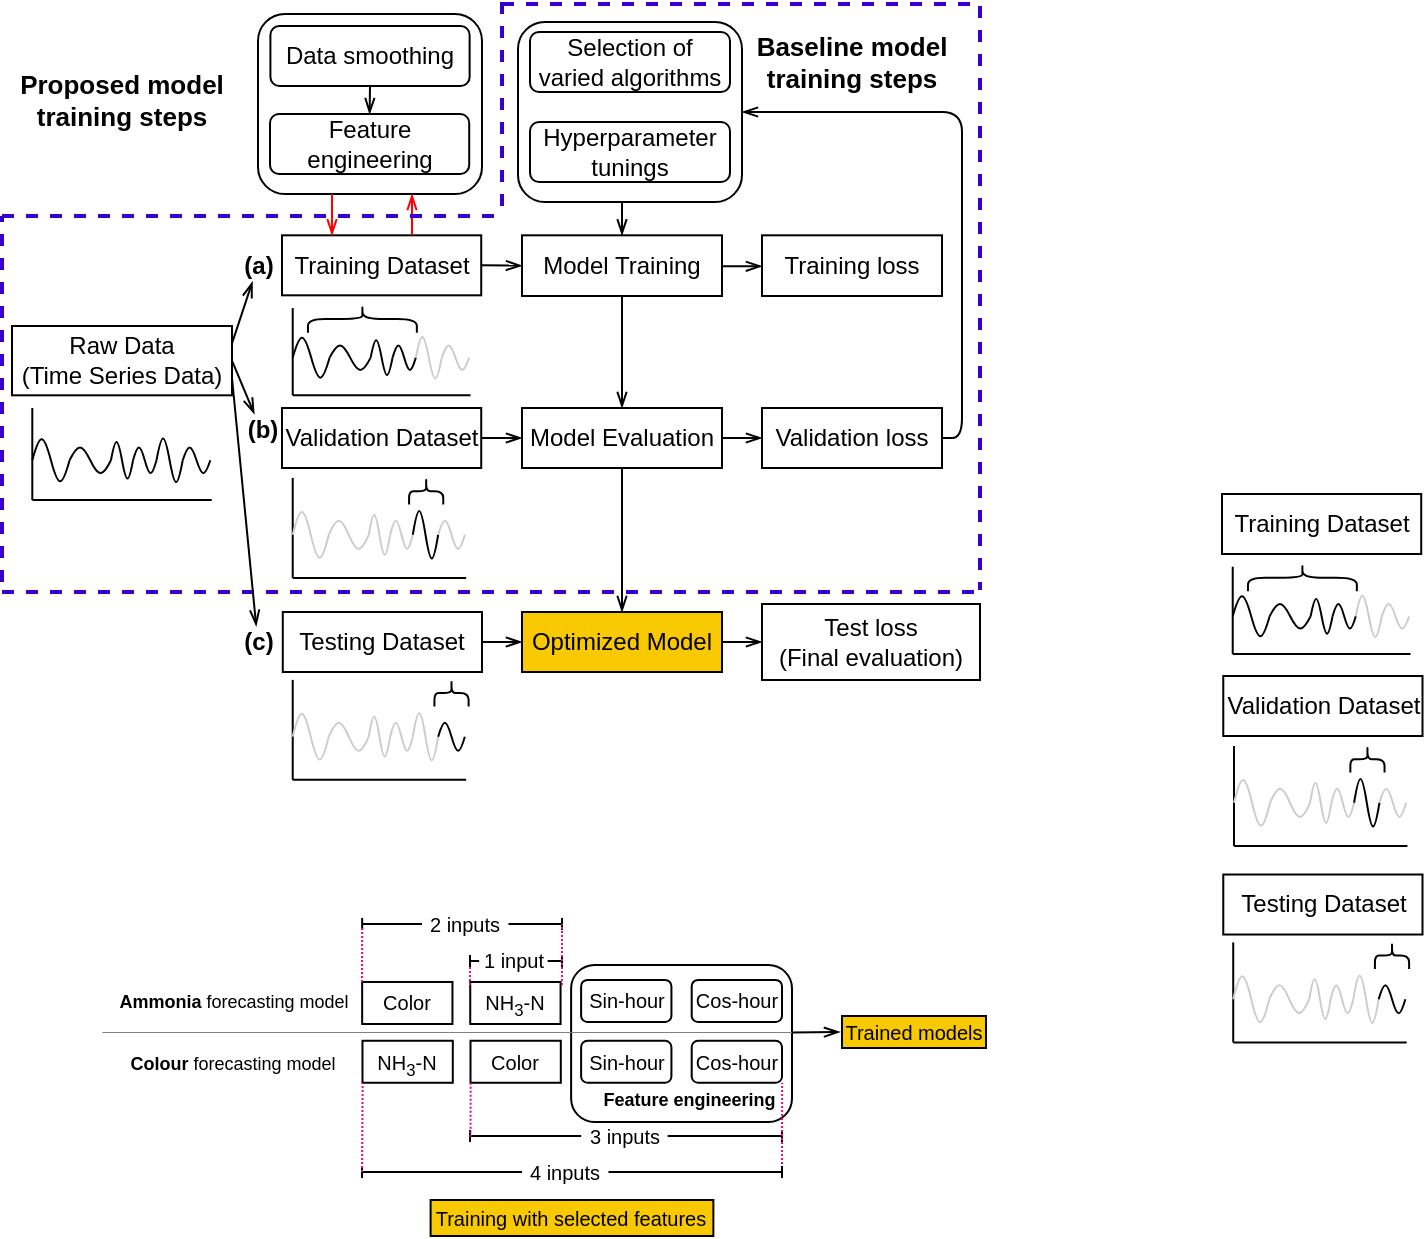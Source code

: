 <mxfile>
    <diagram id="SH4pBPP4Saam_mVnqLZr" name="Page-1">
        <mxGraphModel dx="643" dy="514" grid="0" gridSize="10" guides="1" tooltips="1" connect="1" arrows="1" fold="1" page="1" pageScale="1" pageWidth="1169" pageHeight="827" background="#ffffff" math="0" shadow="0">
            <root>
                <mxCell id="0"/>
                <mxCell id="1" parent="0"/>
                <mxCell id="212" value="" style="rounded=1;whiteSpace=wrap;html=1;fontSize=9;fontColor=#000000;strokeColor=#000000;fillColor=none;" parent="1" vertex="1">
                    <mxGeometry x="314.56" y="604.5" width="110.44" height="78.5" as="geometry"/>
                </mxCell>
                <mxCell id="136" value="" style="rounded=1;whiteSpace=wrap;html=1;fontColor=#000000;strokeColor=#000000;fillColor=none;" parent="1" vertex="1">
                    <mxGeometry x="158" y="129" width="112" height="90" as="geometry"/>
                </mxCell>
                <mxCell id="137" value="" style="rounded=1;whiteSpace=wrap;html=1;fontColor=#000000;strokeColor=#000000;fillColor=none;" parent="1" vertex="1">
                    <mxGeometry x="288" y="133" width="112" height="90" as="geometry"/>
                </mxCell>
                <mxCell id="71" value="Selection of varied algorithms" style="whiteSpace=wrap;html=1;fontColor=#000000;strokeColor=#000000;fillColor=none;rounded=1;" parent="1" vertex="1">
                    <mxGeometry x="294" y="138" width="100" height="30" as="geometry"/>
                </mxCell>
                <mxCell id="85" value="&lt;p&gt;&lt;/p&gt;&lt;span style=&quot;line-height: 1.2&quot;&gt;Hyperparameter tunings&lt;br&gt;&lt;/span&gt;&lt;p&gt;&lt;/p&gt;" style="whiteSpace=wrap;html=1;fontColor=#000000;strokeColor=#000000;fillColor=none;align=center;rounded=1;" parent="1" vertex="1">
                    <mxGeometry x="294" y="183" width="100" height="30" as="geometry"/>
                </mxCell>
                <mxCell id="160" style="edgeStyle=none;html=1;exitX=0.5;exitY=1;exitDx=0;exitDy=0;entryX=0.5;entryY=0;entryDx=0;entryDy=0;fillColor=#a20025;strokeColor=#000000;endArrow=openThin;endFill=0;" parent="1" source="86" target="87" edge="1">
                    <mxGeometry relative="1" as="geometry"/>
                </mxCell>
                <mxCell id="86" value="Model Training" style="rounded=0;whiteSpace=wrap;html=1;fontColor=#000000;strokeColor=#000000;fillColor=none;" parent="1" vertex="1">
                    <mxGeometry x="290" y="239.66" width="100" height="30.34" as="geometry"/>
                </mxCell>
                <mxCell id="114" style="edgeStyle=none;html=1;exitX=1;exitY=0.5;exitDx=0;exitDy=0;entryX=0;entryY=0.5;entryDx=0;entryDy=0;fontColor=#000000;strokeColor=#000000;endArrow=openThin;endFill=0;" parent="1" source="87" target="88" edge="1">
                    <mxGeometry relative="1" as="geometry"/>
                </mxCell>
                <mxCell id="119" style="edgeStyle=none;html=1;exitX=0.5;exitY=1;exitDx=0;exitDy=0;entryX=0.5;entryY=0;entryDx=0;entryDy=0;fontColor=#000000;strokeColor=#000000;endArrow=openThin;endFill=0;" parent="1" source="87" target="118" edge="1">
                    <mxGeometry relative="1" as="geometry"/>
                </mxCell>
                <mxCell id="87" value="Model Evaluation" style="rounded=0;whiteSpace=wrap;html=1;fontColor=#000000;strokeColor=#000000;fillColor=none;" parent="1" vertex="1">
                    <mxGeometry x="290" y="326" width="100" height="30" as="geometry"/>
                </mxCell>
                <mxCell id="117" style="edgeStyle=none;html=1;exitX=1;exitY=0.5;exitDx=0;exitDy=0;fontColor=#000000;strokeColor=#000000;endArrow=openThin;endFill=0;" parent="1" source="88" target="137" edge="1">
                    <mxGeometry relative="1" as="geometry">
                        <Array as="points">
                            <mxPoint x="510" y="341"/>
                            <mxPoint x="510" y="178"/>
                        </Array>
                        <mxPoint x="400" y="165" as="targetPoint"/>
                    </mxGeometry>
                </mxCell>
                <mxCell id="88" value="Validation loss" style="rounded=0;whiteSpace=wrap;html=1;fontColor=#000000;strokeColor=#000000;fillColor=none;" parent="1" vertex="1">
                    <mxGeometry x="410" y="326" width="90" height="30" as="geometry"/>
                </mxCell>
                <mxCell id="89" value="Training loss" style="rounded=0;whiteSpace=wrap;html=1;fontColor=#000000;strokeColor=#000000;fillColor=none;" parent="1" vertex="1">
                    <mxGeometry x="410" y="239.66" width="90" height="30.34" as="geometry"/>
                </mxCell>
                <mxCell id="99" value="" style="group" parent="1" vertex="1" connectable="0">
                    <mxGeometry x="175.36" y="361" width="88.89" height="50" as="geometry"/>
                </mxCell>
                <mxCell id="44" value="" style="endArrow=none;html=1;fontColor=#000000;strokeColor=#000000;" parent="99" edge="1">
                    <mxGeometry width="50" height="50" relative="1" as="geometry">
                        <mxPoint y="50" as="sourcePoint"/>
                        <mxPoint as="targetPoint"/>
                    </mxGeometry>
                </mxCell>
                <mxCell id="45" value="" style="endArrow=none;html=1;fontColor=#000000;strokeColor=#000000;" parent="99" edge="1">
                    <mxGeometry width="50" height="50" relative="1" as="geometry">
                        <mxPoint x="86.738" y="50" as="sourcePoint"/>
                        <mxPoint y="50" as="targetPoint"/>
                    </mxGeometry>
                </mxCell>
                <mxCell id="98" value="" style="group" parent="99" vertex="1" connectable="0">
                    <mxGeometry y="1.103" width="88.89" height="43.191" as="geometry"/>
                </mxCell>
                <mxCell id="46" value="" style="pointerEvents=1;verticalLabelPosition=bottom;shadow=0;dashed=0;align=center;html=1;verticalAlign=top;shape=mxgraph.electrical.waveforms.sine_wave;fontColor=#000000;strokeColor=#CCCCCC;fillColor=none;" parent="98" vertex="1">
                    <mxGeometry y="12.022" width="18.015" height="30.625" as="geometry"/>
                </mxCell>
                <mxCell id="47" value="" style="pointerEvents=1;verticalLabelPosition=bottom;shadow=0;dashed=0;align=center;html=1;verticalAlign=top;shape=mxgraph.electrical.waveforms.sine_wave;fontColor=#000000;strokeColor=#CCCCCC;fillColor=none;" parent="98" vertex="1">
                    <mxGeometry x="18.015" y="17.959" width="20.017" height="18.75" as="geometry"/>
                </mxCell>
                <mxCell id="48" value="" style="pointerEvents=1;verticalLabelPosition=bottom;shadow=0;dashed=0;align=center;html=1;verticalAlign=top;shape=mxgraph.electrical.waveforms.sine_wave;fontColor=#000000;strokeColor=#CCCCCC;fillColor=none;" parent="98" vertex="1">
                    <mxGeometry x="38.031" y="14.053" width="10.675" height="26.562" as="geometry"/>
                </mxCell>
                <mxCell id="49" value="" style="pointerEvents=1;verticalLabelPosition=bottom;shadow=0;dashed=0;align=center;html=1;verticalAlign=top;shape=mxgraph.electrical.waveforms.sine_wave;fontColor=#000000;strokeColor=#CCCCCC;fillColor=none;" parent="98" vertex="1">
                    <mxGeometry x="48.707" y="17.959" width="11.343" height="18.75" as="geometry"/>
                </mxCell>
                <mxCell id="50" value="" style="pointerEvents=1;verticalLabelPosition=bottom;shadow=0;dashed=0;align=center;html=1;verticalAlign=top;shape=mxgraph.electrical.waveforms.sine_wave;fontColor=#000000;strokeColor=#000000;fillColor=none;" parent="98" vertex="1">
                    <mxGeometry x="60.05" y="11.472" width="12.677" height="31.719" as="geometry"/>
                </mxCell>
                <mxCell id="51" value="" style="pointerEvents=1;verticalLabelPosition=bottom;shadow=0;dashed=0;align=center;html=1;verticalAlign=top;shape=mxgraph.electrical.waveforms.sine_wave;fontColor=#000000;strokeColor=#CCCCCC;fillColor=none;" parent="98" vertex="1">
                    <mxGeometry x="72.727" y="17.959" width="13.344" height="18.75" as="geometry"/>
                </mxCell>
                <mxCell id="57" value="" style="shape=curlyBracket;whiteSpace=wrap;html=1;rounded=1;fontColor=#000000;strokeColor=#000000;fillColor=none;rotation=90;" parent="98" vertex="1">
                    <mxGeometry x="60.054" y="-3.037" width="13.344" height="17.094" as="geometry"/>
                </mxCell>
                <mxCell id="101" value="" style="group" parent="1" vertex="1" connectable="0">
                    <mxGeometry x="170.0" y="239.66" width="99.61" height="80" as="geometry"/>
                </mxCell>
                <mxCell id="73" value="" style="group" parent="101" vertex="1" connectable="0">
                    <mxGeometry x="5.36" y="20" width="88.89" height="60" as="geometry"/>
                </mxCell>
                <mxCell id="92" value="" style="group" parent="73" vertex="1" connectable="0">
                    <mxGeometry y="16.364" width="88.89" height="43.636" as="geometry"/>
                </mxCell>
                <mxCell id="26" value="" style="endArrow=none;html=1;fontColor=#000000;strokeColor=#000000;" parent="92" edge="1">
                    <mxGeometry width="50" height="50" relative="1" as="geometry">
                        <mxPoint y="43.636" as="sourcePoint"/>
                        <mxPoint y="1.938e-15" as="targetPoint"/>
                    </mxGeometry>
                </mxCell>
                <mxCell id="27" value="" style="endArrow=none;html=1;fontColor=#000000;strokeColor=#000000;" parent="92" edge="1">
                    <mxGeometry width="50" height="50" relative="1" as="geometry">
                        <mxPoint x="88.89" y="43.636" as="sourcePoint"/>
                        <mxPoint y="43.636" as="targetPoint"/>
                    </mxGeometry>
                </mxCell>
                <mxCell id="37" value="" style="pointerEvents=1;verticalLabelPosition=bottom;shadow=0;dashed=0;align=center;html=1;verticalAlign=top;shape=mxgraph.electrical.waveforms.sine_wave;fontColor=#000000;strokeColor=#000000;fillColor=none;" parent="92" vertex="1">
                    <mxGeometry y="11.455" width="18.462" height="26.727" as="geometry"/>
                </mxCell>
                <mxCell id="39" value="" style="pointerEvents=1;verticalLabelPosition=bottom;shadow=0;dashed=0;align=center;html=1;verticalAlign=top;shape=mxgraph.electrical.waveforms.sine_wave;fontColor=#000000;strokeColor=#000000;fillColor=none;" parent="92" vertex="1">
                    <mxGeometry x="18.462" y="16.636" width="20.513" height="16.364" as="geometry"/>
                </mxCell>
                <mxCell id="40" value="" style="pointerEvents=1;verticalLabelPosition=bottom;shadow=0;dashed=0;align=center;html=1;verticalAlign=top;shape=mxgraph.electrical.waveforms.sine_wave;fontColor=#000000;strokeColor=#000000;fillColor=none;" parent="92" vertex="1">
                    <mxGeometry x="38.975" y="13.227" width="10.94" height="23.182" as="geometry"/>
                </mxCell>
                <mxCell id="41" value="" style="pointerEvents=1;verticalLabelPosition=bottom;shadow=0;dashed=0;align=center;html=1;verticalAlign=top;shape=mxgraph.electrical.waveforms.sine_wave;fontColor=#000000;strokeColor=#000000;fillColor=none;" parent="92" vertex="1">
                    <mxGeometry x="49.915" y="16.636" width="11.624" height="16.364" as="geometry"/>
                </mxCell>
                <mxCell id="42" value="" style="pointerEvents=1;verticalLabelPosition=bottom;shadow=0;dashed=0;align=center;html=1;verticalAlign=top;shape=mxgraph.electrical.waveforms.sine_wave;fontColor=#000000;strokeColor=#CCCCCC;fillColor=none;" parent="92" vertex="1">
                    <mxGeometry x="61.539" y="10.975" width="12.992" height="27.682" as="geometry"/>
                </mxCell>
                <mxCell id="43" value="" style="pointerEvents=1;verticalLabelPosition=bottom;shadow=0;dashed=0;align=center;html=1;verticalAlign=top;shape=mxgraph.electrical.waveforms.sine_wave;fontColor=#000000;strokeColor=#CCCCCC;fillColor=none;" parent="92" vertex="1">
                    <mxGeometry x="74.531" y="16.636" width="13.675" height="16.364" as="geometry"/>
                </mxCell>
                <mxCell id="55" value="" style="shape=curlyBracket;whiteSpace=wrap;html=1;rounded=1;fontColor=#000000;strokeColor=#000000;fillColor=none;rotation=90;" parent="92" vertex="1">
                    <mxGeometry x="28" y="-21.77" width="13.68" height="54.45" as="geometry"/>
                </mxCell>
                <mxCell id="96" value="Training Dataset" style="rounded=0;whiteSpace=wrap;html=1;fontColor=#000000;strokeColor=#000000;fillColor=none;" parent="101" vertex="1">
                    <mxGeometry width="99.61" height="30" as="geometry"/>
                </mxCell>
                <mxCell id="109" style="edgeStyle=none;html=1;exitX=1;exitY=0.5;exitDx=0;exitDy=0;entryX=0;entryY=0.5;entryDx=0;entryDy=0;fontColor=#000000;strokeColor=#000000;endArrow=openThin;endFill=0;" parent="1" source="103" target="87" edge="1">
                    <mxGeometry relative="1" as="geometry"/>
                </mxCell>
                <mxCell id="103" value="Validation Dataset" style="rounded=0;whiteSpace=wrap;html=1;fontColor=#000000;strokeColor=#000000;fillColor=none;" parent="1" vertex="1">
                    <mxGeometry x="170.0" y="326" width="99.61" height="30" as="geometry"/>
                </mxCell>
                <mxCell id="94" value="" style="group" parent="1" vertex="1" connectable="0">
                    <mxGeometry x="45.15" y="326" width="89.7" height="46" as="geometry"/>
                </mxCell>
                <mxCell id="58" value="" style="endArrow=none;html=1;fontColor=#000000;strokeColor=#000000;" parent="94" edge="1">
                    <mxGeometry width="50" height="50" relative="1" as="geometry">
                        <mxPoint y="46" as="sourcePoint"/>
                        <mxPoint as="targetPoint"/>
                    </mxGeometry>
                </mxCell>
                <mxCell id="59" value="" style="endArrow=none;html=1;fontColor=#000000;strokeColor=#000000;" parent="94" edge="1">
                    <mxGeometry width="50" height="50" relative="1" as="geometry">
                        <mxPoint x="89.7" y="46" as="sourcePoint"/>
                        <mxPoint y="46" as="targetPoint"/>
                    </mxGeometry>
                </mxCell>
                <mxCell id="60" value="" style="pointerEvents=1;verticalLabelPosition=bottom;shadow=0;dashed=0;align=center;html=1;verticalAlign=top;shape=mxgraph.electrical.waveforms.sine_wave;fontColor=#000000;strokeColor=#000000;fillColor=none;" parent="94" vertex="1">
                    <mxGeometry y="12.075" width="18.63" height="28.175" as="geometry"/>
                </mxCell>
                <mxCell id="61" value="" style="pointerEvents=1;verticalLabelPosition=bottom;shadow=0;dashed=0;align=center;html=1;verticalAlign=top;shape=mxgraph.electrical.waveforms.sine_wave;fontColor=#000000;strokeColor=#000000;fillColor=none;" parent="94" vertex="1">
                    <mxGeometry x="18.63" y="17.538" width="20.7" height="17.25" as="geometry"/>
                </mxCell>
                <mxCell id="62" value="" style="pointerEvents=1;verticalLabelPosition=bottom;shadow=0;dashed=0;align=center;html=1;verticalAlign=top;shape=mxgraph.electrical.waveforms.sine_wave;fontColor=#000000;strokeColor=#000000;fillColor=none;" parent="94" vertex="1">
                    <mxGeometry x="39.33" y="13.944" width="11.04" height="24.438" as="geometry"/>
                </mxCell>
                <mxCell id="63" value="" style="pointerEvents=1;verticalLabelPosition=bottom;shadow=0;dashed=0;align=center;html=1;verticalAlign=top;shape=mxgraph.electrical.waveforms.sine_wave;fontColor=#000000;strokeColor=#000000;fillColor=none;" parent="94" vertex="1">
                    <mxGeometry x="50.37" y="17.538" width="11.73" height="17.25" as="geometry"/>
                </mxCell>
                <mxCell id="64" value="" style="pointerEvents=1;verticalLabelPosition=bottom;shadow=0;dashed=0;align=center;html=1;verticalAlign=top;shape=mxgraph.electrical.waveforms.sine_wave;fontColor=#000000;strokeColor=#000000;fillColor=none;" parent="94" vertex="1">
                    <mxGeometry x="62.1" y="11.569" width="13.11" height="29.181" as="geometry"/>
                </mxCell>
                <mxCell id="65" value="" style="pointerEvents=1;verticalLabelPosition=bottom;shadow=0;dashed=0;align=center;html=1;verticalAlign=top;shape=mxgraph.electrical.waveforms.sine_wave;fontColor=#000000;strokeColor=#000000;fillColor=none;" parent="94" vertex="1">
                    <mxGeometry x="75.21" y="17.538" width="13.8" height="17.25" as="geometry"/>
                </mxCell>
                <mxCell id="106" style="edgeStyle=none;html=1;exitX=1;exitY=0.5;exitDx=0;exitDy=0;fontColor=#000000;strokeColor=#000000;endArrow=openThin;endFill=0;" parent="1" source="104" target="260" edge="1">
                    <mxGeometry relative="1" as="geometry"/>
                </mxCell>
                <mxCell id="107" style="edgeStyle=none;html=1;exitX=1;exitY=0.25;exitDx=0;exitDy=0;fontColor=#000000;strokeColor=#000000;endArrow=openThin;endFill=0;" parent="1" source="104" target="255" edge="1">
                    <mxGeometry relative="1" as="geometry"/>
                </mxCell>
                <mxCell id="104" value="&lt;span&gt;Raw Data&lt;/span&gt;&lt;br&gt;&lt;span&gt;(Time Series Data)&lt;/span&gt;" style="rounded=0;whiteSpace=wrap;html=1;fontColor=#000000;strokeColor=#000000;fillColor=none;" parent="1" vertex="1">
                    <mxGeometry x="35" y="285" width="110" height="34.66" as="geometry"/>
                </mxCell>
                <mxCell id="108" style="edgeStyle=none;html=1;exitX=1;exitY=0.5;exitDx=0;exitDy=0;entryX=0;entryY=0.5;entryDx=0;entryDy=0;fontColor=#000000;strokeColor=#000000;endArrow=openThin;endFill=0;" parent="1" source="96" target="86" edge="1">
                    <mxGeometry relative="1" as="geometry"/>
                </mxCell>
                <mxCell id="112" style="edgeStyle=none;html=1;entryX=0.5;entryY=0;entryDx=0;entryDy=0;fontColor=#000000;strokeColor=#000000;endArrow=openThin;endFill=0;" parent="1" target="86" edge="1">
                    <mxGeometry relative="1" as="geometry">
                        <mxPoint x="340" y="223" as="sourcePoint"/>
                    </mxGeometry>
                </mxCell>
                <mxCell id="118" value="Optimized Model" style="rounded=0;whiteSpace=wrap;html=1;fontColor=#000000;strokeColor=#000000;fillColor=#F9C900;" parent="1" vertex="1">
                    <mxGeometry x="290" y="428" width="100" height="30" as="geometry"/>
                </mxCell>
                <mxCell id="173" style="edgeStyle=none;html=1;exitX=0.5;exitY=1;exitDx=0;exitDy=0;entryX=0.5;entryY=0;entryDx=0;entryDy=0;fontSize=13;fontColor=#000000;strokeColor=#000000;strokeWidth=1;endArrow=openThin;endFill=0;" parent="1" source="134" target="135" edge="1">
                    <mxGeometry relative="1" as="geometry"/>
                </mxCell>
                <mxCell id="134" value="Data smoothing" style="rounded=1;whiteSpace=wrap;html=1;fontColor=#000000;strokeColor=#000000;fillColor=none;" parent="1" vertex="1">
                    <mxGeometry x="164.2" y="135" width="99.61" height="30" as="geometry"/>
                </mxCell>
                <mxCell id="135" value="Feature engineering" style="rounded=1;whiteSpace=wrap;html=1;fontColor=#000000;strokeColor=#000000;fillColor=none;" parent="1" vertex="1">
                    <mxGeometry x="164.0" y="179" width="99.61" height="30" as="geometry"/>
                </mxCell>
                <mxCell id="140" style="edgeStyle=none;html=1;entryX=0.5;entryY=0;entryDx=0;entryDy=0;fontColor=#000000;strokeColor=#FF0000;endArrow=openThin;endFill=0;fillColor=#e51400;" parent="1" edge="1">
                    <mxGeometry relative="1" as="geometry">
                        <mxPoint x="195" y="219" as="sourcePoint"/>
                        <mxPoint x="195" y="239.66" as="targetPoint"/>
                    </mxGeometry>
                </mxCell>
                <mxCell id="141" style="edgeStyle=none;html=1;entryX=0.5;entryY=0;entryDx=0;entryDy=0;fontColor=#000000;strokeColor=#FF0000;startArrow=openThin;startFill=0;endArrow=none;endFill=0;fillColor=#e51400;" parent="1" edge="1">
                    <mxGeometry relative="1" as="geometry">
                        <mxPoint x="235" y="219" as="sourcePoint"/>
                        <mxPoint x="235" y="239.66" as="targetPoint"/>
                    </mxGeometry>
                </mxCell>
                <mxCell id="142" value="&lt;font style=&quot;font-size: 10px&quot;&gt;Color&lt;/font&gt;" style="rounded=0;whiteSpace=wrap;html=1;fontColor=#000000;strokeColor=#000000;fillColor=none;" parent="1" vertex="1">
                    <mxGeometry x="210.08" y="612.99" width="45.15" height="21.01" as="geometry"/>
                </mxCell>
                <mxCell id="143" value="&lt;font style=&quot;font-size: 10px&quot;&gt;NH&lt;sub&gt;3&lt;/sub&gt;-N&lt;/font&gt;" style="rounded=0;whiteSpace=wrap;html=1;fontColor=#000000;strokeColor=#000000;fillColor=none;" parent="1" vertex="1">
                    <mxGeometry x="264.12" y="612.99" width="45.16" height="21.01" as="geometry"/>
                </mxCell>
                <mxCell id="144" value="&lt;font style=&quot;font-size: 10px&quot;&gt;Sin-hour&lt;/font&gt;" style="rounded=1;whiteSpace=wrap;html=1;fontColor=#000000;strokeColor=#000000;fillColor=none;" parent="1" vertex="1">
                    <mxGeometry x="319.56" y="611.99" width="45.15" height="21.01" as="geometry"/>
                </mxCell>
                <mxCell id="145" value="&lt;font style=&quot;font-size: 10px&quot;&gt;Cos-hour&lt;/font&gt;" style="rounded=1;whiteSpace=wrap;html=1;fontColor=#000000;strokeColor=#000000;fillColor=none;" parent="1" vertex="1">
                    <mxGeometry x="374.85" y="611.99" width="45.15" height="21.01" as="geometry"/>
                </mxCell>
                <mxCell id="157" value="&lt;font style=&quot;font-size: 10px&quot;&gt;Training with selected features&lt;/font&gt;" style="rounded=0;whiteSpace=wrap;html=1;fontColor=#000000;strokeColor=#000000;fillColor=#F9C900;" parent="1" vertex="1">
                    <mxGeometry x="244.3" y="722" width="141.39" height="18" as="geometry"/>
                </mxCell>
                <mxCell id="161" value="&lt;b&gt;&lt;font style=&quot;font-size: 13px&quot;&gt;Baseline model training steps&lt;/font&gt;&lt;/b&gt;" style="rounded=0;whiteSpace=wrap;html=1;fontColor=#000000;strokeColor=none;fillColor=none;" parent="1" vertex="1">
                    <mxGeometry x="400" y="138" width="110" height="30" as="geometry"/>
                </mxCell>
                <mxCell id="163" value="" style="endArrow=none;html=1;fontColor=#000000;strokeColor=#3700CC;dashed=1;fillColor=#6a00ff;strokeWidth=2;" parent="1" edge="1">
                    <mxGeometry width="50" height="50" relative="1" as="geometry">
                        <mxPoint x="30" y="413" as="sourcePoint"/>
                        <mxPoint x="30" y="230" as="targetPoint"/>
                    </mxGeometry>
                </mxCell>
                <mxCell id="164" value="" style="endArrow=none;html=1;fontColor=#000000;strokeColor=#3700CC;dashed=1;fillColor=#6a00ff;strokeWidth=2;" parent="1" edge="1">
                    <mxGeometry width="50" height="50" relative="1" as="geometry">
                        <mxPoint x="30" y="418" as="sourcePoint"/>
                        <mxPoint x="520" y="418" as="targetPoint"/>
                    </mxGeometry>
                </mxCell>
                <mxCell id="165" value="" style="endArrow=none;html=1;fontColor=#000000;strokeColor=#3700CC;dashed=1;fillColor=#6a00ff;strokeWidth=2;" parent="1" edge="1">
                    <mxGeometry width="50" height="50" relative="1" as="geometry">
                        <mxPoint x="519" y="125" as="sourcePoint"/>
                        <mxPoint x="519" y="417" as="targetPoint"/>
                    </mxGeometry>
                </mxCell>
                <mxCell id="166" value="" style="endArrow=none;html=1;fontColor=#000000;strokeColor=#3700CC;dashed=1;fillColor=#6a00ff;strokeWidth=2;" parent="1" edge="1">
                    <mxGeometry width="50" height="50" relative="1" as="geometry">
                        <mxPoint x="280" y="124" as="sourcePoint"/>
                        <mxPoint x="520" y="124" as="targetPoint"/>
                    </mxGeometry>
                </mxCell>
                <mxCell id="167" value="" style="endArrow=none;html=1;fontColor=#000000;strokeColor=#3700CC;dashed=1;fillColor=#6a00ff;strokeWidth=2;" parent="1" edge="1">
                    <mxGeometry width="50" height="50" relative="1" as="geometry">
                        <mxPoint x="280" y="123" as="sourcePoint"/>
                        <mxPoint x="280" y="228" as="targetPoint"/>
                    </mxGeometry>
                </mxCell>
                <mxCell id="168" value="" style="endArrow=none;html=1;fontColor=#000000;strokeColor=#3700CC;dashed=1;fillColor=#6a00ff;strokeWidth=2;" parent="1" edge="1">
                    <mxGeometry width="50" height="50" relative="1" as="geometry">
                        <mxPoint x="30" y="230.0" as="sourcePoint"/>
                        <mxPoint x="280" y="230" as="targetPoint"/>
                    </mxGeometry>
                </mxCell>
                <mxCell id="176" style="edgeStyle=none;html=1;exitX=1;exitY=0.5;exitDx=0;exitDy=0;entryX=0;entryY=0.5;entryDx=0;entryDy=0;fontColor=#000000;strokeColor=#000000;endArrow=openThin;endFill=0;" parent="1" edge="1">
                    <mxGeometry relative="1" as="geometry">
                        <mxPoint x="390" y="255.17" as="sourcePoint"/>
                        <mxPoint x="410" y="255.17" as="targetPoint"/>
                    </mxGeometry>
                </mxCell>
                <mxCell id="185" value="&lt;b&gt;&lt;font style=&quot;font-size: 13px&quot;&gt;Proposed model training steps&lt;/font&gt;&lt;/b&gt;" style="rounded=0;whiteSpace=wrap;html=1;fontColor=#000000;strokeColor=none;fillColor=none;" parent="1" vertex="1">
                    <mxGeometry x="35" y="157" width="110" height="30" as="geometry"/>
                </mxCell>
                <mxCell id="186" value="&lt;font style=&quot;font-size: 10px&quot;&gt;Color&lt;/font&gt;" style="rounded=0;whiteSpace=wrap;html=1;fontColor=#000000;strokeColor=#000000;fillColor=none;" parent="1" vertex="1">
                    <mxGeometry x="264.25" y="642.38" width="45.15" height="21" as="geometry"/>
                </mxCell>
                <mxCell id="187" value="&lt;font style=&quot;font-size: 10px&quot;&gt;NH&lt;sub&gt;3&lt;/sub&gt;-N&lt;/font&gt;" style="rounded=0;whiteSpace=wrap;html=1;fontColor=#000000;strokeColor=#000000;fillColor=none;" parent="1" vertex="1">
                    <mxGeometry x="210.24" y="642.38" width="45.16" height="21" as="geometry"/>
                </mxCell>
                <mxCell id="188" value="&lt;font style=&quot;font-size: 10px&quot;&gt;Sin-hour&lt;/font&gt;" style="rounded=1;whiteSpace=wrap;html=1;fontColor=#000000;strokeColor=#000000;fillColor=none;" parent="1" vertex="1">
                    <mxGeometry x="319.56" y="642.38" width="45.15" height="21" as="geometry"/>
                </mxCell>
                <mxCell id="189" value="&lt;font style=&quot;font-size: 10px&quot;&gt;Cos-hour&lt;/font&gt;" style="rounded=1;whiteSpace=wrap;html=1;fontColor=#000000;strokeColor=#000000;fillColor=none;" parent="1" vertex="1">
                    <mxGeometry x="374.85" y="642.38" width="45.15" height="21" as="geometry"/>
                </mxCell>
                <mxCell id="219" style="edgeStyle=none;html=1;exitX=0;exitY=0.5;exitDx=0;exitDy=0;exitPerimeter=0;dashed=1;dashPattern=1 1;fontSize=9;fontColor=#000000;startArrow=openThin;startFill=0;endArrow=openThin;endFill=0;strokeColor=#FF0080;strokeWidth=1;" parent="1" edge="1">
                    <mxGeometry relative="1" as="geometry">
                        <mxPoint x="261.857" y="677.143" as="targetPoint"/>
                        <mxPoint x="262.12" y="677.25" as="sourcePoint"/>
                    </mxGeometry>
                </mxCell>
                <mxCell id="191" value="" style="shape=crossbar;whiteSpace=wrap;html=1;rounded=1;fontSize=10;fontColor=#000000;strokeColor=#000000;" parent="1" vertex="1">
                    <mxGeometry x="264" y="687" width="156" height="6" as="geometry"/>
                </mxCell>
                <mxCell id="192" value="" style="shape=crossbar;whiteSpace=wrap;html=1;rounded=1;fontSize=10;fontColor=#000000;strokeColor=#000000;" parent="1" vertex="1">
                    <mxGeometry x="264" y="599.5" width="46" height="6" as="geometry"/>
                </mxCell>
                <mxCell id="193" value="&lt;font style=&quot;font-size: 9px&quot;&gt;&lt;b&gt;Ammonia&lt;/b&gt; forecasting model&lt;/font&gt;" style="rounded=0;whiteSpace=wrap;html=1;fontColor=#000000;strokeColor=none;fillColor=none;" parent="1" vertex="1">
                    <mxGeometry x="86.5" y="612.49" width="117.85" height="20.01" as="geometry"/>
                </mxCell>
                <mxCell id="194" value="&lt;font style=&quot;font-size: 9px&quot;&gt;&lt;b&gt;Colour&lt;/b&gt; forecasting model&lt;/font&gt;" style="rounded=0;whiteSpace=wrap;html=1;fontColor=#000000;strokeColor=none;fillColor=none;" parent="1" vertex="1">
                    <mxGeometry x="87" y="643.88" width="116.85" height="18" as="geometry"/>
                </mxCell>
                <mxCell id="198" value="" style="shape=crossbar;whiteSpace=wrap;html=1;rounded=1;fontSize=10;fontColor=#000000;strokeColor=#000000;" parent="1" vertex="1">
                    <mxGeometry x="210.08" y="581" width="99.92" height="6" as="geometry"/>
                </mxCell>
                <mxCell id="200" value="&lt;font style=&quot;font-size: 10px&quot;&gt;1 input&lt;/font&gt;" style="rounded=1;whiteSpace=wrap;html=1;fontColor=#000000;strokeColor=none;fillColor=#FFFFFF;fontSize=10;" parent="1" vertex="1">
                    <mxGeometry x="268.58" y="596.5" width="34.24" height="10" as="geometry"/>
                </mxCell>
                <mxCell id="201" value="&lt;font style=&quot;font-size: 10px&quot;&gt;3 inputs&lt;/font&gt;" style="rounded=1;whiteSpace=wrap;html=1;fontColor=#000000;strokeColor=none;fillColor=#FFFFFF;fontSize=10;" parent="1" vertex="1">
                    <mxGeometry x="319.56" y="685" width="43.24" height="10" as="geometry"/>
                </mxCell>
                <mxCell id="202" value="&lt;font style=&quot;font-size: 10px&quot;&gt;2 inputs&lt;/font&gt;" style="rounded=1;whiteSpace=wrap;html=1;fontColor=#000000;strokeColor=none;fillColor=#FFFFFF;fontSize=10;" parent="1" vertex="1">
                    <mxGeometry x="240" y="579" width="43.24" height="10" as="geometry"/>
                </mxCell>
                <mxCell id="203" value="" style="endArrow=none;html=1;strokeWidth=1;fontSize=10;fontColor=#000000;entryX=0;entryY=0.5;entryDx=0;entryDy=0;entryPerimeter=0;strokeColor=#FF0080;fillColor=#d80073;dashed=1;dashPattern=1 1;" parent="1" edge="1">
                    <mxGeometry width="50" height="50" relative="1" as="geometry">
                        <mxPoint x="210" y="613" as="sourcePoint"/>
                        <mxPoint x="210.08" y="586.0" as="targetPoint"/>
                    </mxGeometry>
                </mxCell>
                <mxCell id="205" value="" style="endArrow=none;html=1;strokeWidth=1;fontSize=10;fontColor=#000000;strokeColor=#FF0080;fillColor=#d80073;dashed=1;dashPattern=1 1;entryX=1;entryY=0.5;entryDx=0;entryDy=0;entryPerimeter=0;" parent="1" target="198" edge="1">
                    <mxGeometry width="50" height="50" relative="1" as="geometry">
                        <mxPoint x="310" y="614.5" as="sourcePoint"/>
                        <mxPoint x="310" y="604.5" as="targetPoint"/>
                    </mxGeometry>
                </mxCell>
                <mxCell id="211" value="&lt;font style=&quot;font-size: 9px&quot;&gt;&lt;b&gt;Feature engineering&amp;nbsp;&lt;/b&gt;&lt;/font&gt;" style="rounded=0;whiteSpace=wrap;html=1;fontColor=#000000;strokeColor=none;fillColor=none;" parent="1" vertex="1">
                    <mxGeometry x="327.78" y="666.25" width="94.22" height="10" as="geometry"/>
                </mxCell>
                <mxCell id="220" value="" style="endArrow=none;html=1;strokeWidth=1;fontSize=10;fontColor=#000000;entryX=0;entryY=0.5;entryDx=0;entryDy=0;entryPerimeter=0;strokeColor=#FF0080;fillColor=#d80073;dashed=1;dashPattern=1 1;" parent="1" edge="1">
                    <mxGeometry width="50" height="50" relative="1" as="geometry">
                        <mxPoint x="264.25" y="690.38" as="sourcePoint"/>
                        <mxPoint x="264.33" y="663.38" as="targetPoint"/>
                    </mxGeometry>
                </mxCell>
                <mxCell id="222" value="" style="endArrow=none;html=1;strokeWidth=1;fontSize=10;fontColor=#000000;strokeColor=#FF0080;fillColor=#d80073;dashed=1;dashPattern=1 1;" parent="1" edge="1">
                    <mxGeometry width="50" height="50" relative="1" as="geometry">
                        <mxPoint x="264" y="614.5" as="sourcePoint"/>
                        <mxPoint x="264" y="604.5" as="targetPoint"/>
                    </mxGeometry>
                </mxCell>
                <mxCell id="224" value="" style="endArrow=none;html=1;strokeWidth=1;fontSize=10;fontColor=#000000;entryX=0;entryY=0.5;entryDx=0;entryDy=0;entryPerimeter=0;strokeColor=#FF0080;fillColor=#d80073;dashed=1;dashPattern=1 1;exitX=1;exitY=0.5;exitDx=0;exitDy=0;exitPerimeter=0;" parent="1" source="226" edge="1">
                    <mxGeometry width="50" height="50" relative="1" as="geometry">
                        <mxPoint x="420" y="713" as="sourcePoint"/>
                        <mxPoint x="420.08" y="663.38" as="targetPoint"/>
                    </mxGeometry>
                </mxCell>
                <mxCell id="226" value="" style="shape=crossbar;whiteSpace=wrap;html=1;rounded=1;fontSize=10;fontColor=#000000;strokeColor=#000000;" parent="1" vertex="1">
                    <mxGeometry x="210" y="705" width="210" height="6" as="geometry"/>
                </mxCell>
                <mxCell id="225" value="&lt;font style=&quot;font-size: 10px&quot;&gt;4 inputs&lt;/font&gt;" style="rounded=1;whiteSpace=wrap;html=1;fontColor=#000000;strokeColor=none;fillColor=#FFFFFF;fontSize=10;" parent="1" vertex="1">
                    <mxGeometry x="290" y="703" width="43.24" height="10" as="geometry"/>
                </mxCell>
                <mxCell id="227" value="" style="endArrow=none;html=1;strokeWidth=1;fontSize=10;fontColor=#000000;entryX=0;entryY=0.5;entryDx=0;entryDy=0;entryPerimeter=0;strokeColor=#FF0080;fillColor=#d80073;dashed=1;dashPattern=1 1;exitX=0;exitY=0.5;exitDx=0;exitDy=0;exitPerimeter=0;" parent="1" source="226" edge="1">
                    <mxGeometry width="50" height="50" relative="1" as="geometry">
                        <mxPoint x="210" y="703" as="sourcePoint"/>
                        <mxPoint x="210.32" y="663.38" as="targetPoint"/>
                    </mxGeometry>
                </mxCell>
                <mxCell id="230" value="" style="endArrow=none;html=1;fontSize=9;fontColor=#000000;strokeColor=#808080;strokeWidth=0.5;" parent="1" edge="1">
                    <mxGeometry width="50" height="50" relative="1" as="geometry">
                        <mxPoint x="425" y="638" as="sourcePoint"/>
                        <mxPoint x="80" y="638" as="targetPoint"/>
                    </mxGeometry>
                </mxCell>
                <mxCell id="232" value="&lt;font style=&quot;font-size: 10px&quot;&gt;Trained models&lt;/font&gt;" style="rounded=0;whiteSpace=wrap;html=1;fontColor=#000000;strokeColor=#000000;fillColor=#F9C900;" parent="1" vertex="1">
                    <mxGeometry x="450" y="630" width="72" height="16" as="geometry"/>
                </mxCell>
                <mxCell id="234" style="edgeStyle=none;html=1;exitX=0.5;exitY=1;exitDx=0;exitDy=0;fontColor=#000000;strokeColor=#000000;endArrow=openThin;endFill=0;" parent="1" edge="1">
                    <mxGeometry relative="1" as="geometry">
                        <mxPoint x="425" y="638.25" as="sourcePoint"/>
                        <mxPoint x="449" y="638" as="targetPoint"/>
                    </mxGeometry>
                </mxCell>
                <mxCell id="236" value="Testing Dataset" style="rounded=0;whiteSpace=wrap;html=1;fontColor=#000000;strokeColor=#000000;fillColor=none;" parent="1" vertex="1">
                    <mxGeometry x="170.39" y="428" width="99.61" height="30" as="geometry"/>
                </mxCell>
                <mxCell id="237" style="edgeStyle=none;html=1;exitX=1;exitY=0.75;exitDx=0;exitDy=0;fontColor=#000000;strokeColor=#000000;endArrow=openThin;endFill=0;" parent="1" source="104" target="261" edge="1">
                    <mxGeometry relative="1" as="geometry">
                        <mxPoint x="155" y="312.33" as="sourcePoint"/>
                        <mxPoint x="180.0" y="365.0" as="targetPoint"/>
                    </mxGeometry>
                </mxCell>
                <mxCell id="238" style="edgeStyle=none;html=1;entryX=0;entryY=0.5;entryDx=0;entryDy=0;fontColor=#000000;strokeColor=#000000;endArrow=openThin;endFill=0;exitX=1;exitY=0.5;exitDx=0;exitDy=0;" parent="1" source="236" target="118" edge="1">
                    <mxGeometry relative="1" as="geometry">
                        <mxPoint x="271" y="440" as="sourcePoint"/>
                        <mxPoint x="296.2" y="492.67" as="targetPoint"/>
                    </mxGeometry>
                </mxCell>
                <mxCell id="241" style="edgeStyle=none;html=1;exitX=1;exitY=0.5;exitDx=0;exitDy=0;entryX=0;entryY=0.5;entryDx=0;entryDy=0;fontColor=#000000;strokeColor=#000000;endArrow=openThin;endFill=0;" parent="1" target="242" edge="1">
                    <mxGeometry relative="1" as="geometry">
                        <mxPoint x="390" y="443.0" as="sourcePoint"/>
                    </mxGeometry>
                </mxCell>
                <mxCell id="242" value="Test loss &lt;br&gt;(Final evaluation)" style="rounded=0;whiteSpace=wrap;html=1;fontColor=#000000;strokeColor=#000000;fillColor=none;" parent="1" vertex="1">
                    <mxGeometry x="410" y="424" width="109" height="38" as="geometry"/>
                </mxCell>
                <mxCell id="244" value="" style="group" parent="1" vertex="1" connectable="0">
                    <mxGeometry x="175.36" y="461.93" width="88.89" height="50" as="geometry"/>
                </mxCell>
                <mxCell id="245" value="" style="endArrow=none;html=1;fontColor=#000000;strokeColor=#000000;" parent="244" edge="1">
                    <mxGeometry width="50" height="50" relative="1" as="geometry">
                        <mxPoint y="50" as="sourcePoint"/>
                        <mxPoint as="targetPoint"/>
                    </mxGeometry>
                </mxCell>
                <mxCell id="246" value="" style="endArrow=none;html=1;fontColor=#000000;strokeColor=#000000;" parent="244" edge="1">
                    <mxGeometry width="50" height="50" relative="1" as="geometry">
                        <mxPoint x="86.738" y="50" as="sourcePoint"/>
                        <mxPoint y="50" as="targetPoint"/>
                    </mxGeometry>
                </mxCell>
                <mxCell id="247" value="" style="group" parent="244" vertex="1" connectable="0">
                    <mxGeometry y="1.103" width="88.89" height="43.191" as="geometry"/>
                </mxCell>
                <mxCell id="248" value="" style="pointerEvents=1;verticalLabelPosition=bottom;shadow=0;dashed=0;align=center;html=1;verticalAlign=top;shape=mxgraph.electrical.waveforms.sine_wave;fontColor=#000000;strokeColor=#CCCCCC;fillColor=none;" parent="247" vertex="1">
                    <mxGeometry y="12.022" width="18.015" height="30.625" as="geometry"/>
                </mxCell>
                <mxCell id="249" value="" style="pointerEvents=1;verticalLabelPosition=bottom;shadow=0;dashed=0;align=center;html=1;verticalAlign=top;shape=mxgraph.electrical.waveforms.sine_wave;fontColor=#000000;strokeColor=#CCCCCC;fillColor=none;" parent="247" vertex="1">
                    <mxGeometry x="18.015" y="17.959" width="20.017" height="18.75" as="geometry"/>
                </mxCell>
                <mxCell id="250" value="" style="pointerEvents=1;verticalLabelPosition=bottom;shadow=0;dashed=0;align=center;html=1;verticalAlign=top;shape=mxgraph.electrical.waveforms.sine_wave;fontColor=#000000;strokeColor=#CCCCCC;fillColor=none;" parent="247" vertex="1">
                    <mxGeometry x="38.031" y="14.053" width="10.675" height="26.562" as="geometry"/>
                </mxCell>
                <mxCell id="251" value="" style="pointerEvents=1;verticalLabelPosition=bottom;shadow=0;dashed=0;align=center;html=1;verticalAlign=top;shape=mxgraph.electrical.waveforms.sine_wave;fontColor=#000000;strokeColor=#CCCCCC;fillColor=none;" parent="247" vertex="1">
                    <mxGeometry x="48.707" y="17.959" width="11.343" height="18.75" as="geometry"/>
                </mxCell>
                <mxCell id="252" value="" style="pointerEvents=1;verticalLabelPosition=bottom;shadow=0;dashed=0;align=center;html=1;verticalAlign=top;shape=mxgraph.electrical.waveforms.sine_wave;fontColor=#000000;strokeColor=#CCCCCC;fillColor=none;" parent="247" vertex="1">
                    <mxGeometry x="60.05" y="11.472" width="12.677" height="31.719" as="geometry"/>
                </mxCell>
                <mxCell id="253" value="" style="pointerEvents=1;verticalLabelPosition=bottom;shadow=0;dashed=0;align=center;html=1;verticalAlign=top;shape=mxgraph.electrical.waveforms.sine_wave;fontColor=#000000;strokeColor=#000000;fillColor=none;" parent="247" vertex="1">
                    <mxGeometry x="72.727" y="17.959" width="13.344" height="18.75" as="geometry"/>
                </mxCell>
                <mxCell id="254" value="" style="shape=curlyBracket;whiteSpace=wrap;html=1;rounded=1;fontColor=#000000;strokeColor=#000000;fillColor=none;rotation=90;" parent="247" vertex="1">
                    <mxGeometry x="72.724" y="-3.037" width="13.344" height="17.094" as="geometry"/>
                </mxCell>
                <mxCell id="255" value="&lt;font color=&quot;#000000&quot; size=&quot;1&quot;&gt;&lt;b style=&quot;font-size: 12px&quot;&gt;(a)&lt;/b&gt;&lt;/font&gt;" style="text;html=1;align=center;verticalAlign=middle;resizable=0;points=[];autosize=1;strokeColor=none;fillColor=none;fontSize=9;fontColor=#CCCCCC;" parent="1" vertex="1">
                    <mxGeometry x="145.39" y="246.83" width="25" height="16" as="geometry"/>
                </mxCell>
                <mxCell id="260" value="&lt;font color=&quot;#000000&quot; size=&quot;1&quot;&gt;&lt;b style=&quot;font-size: 12px&quot;&gt;(b)&lt;/b&gt;&lt;/font&gt;" style="text;html=1;align=center;verticalAlign=middle;resizable=0;points=[];autosize=1;strokeColor=none;fillColor=none;fontSize=9;fontColor=#CCCCCC;" parent="1" vertex="1">
                    <mxGeometry x="147.0" y="329.0" width="25" height="16" as="geometry"/>
                </mxCell>
                <mxCell id="261" value="&lt;font color=&quot;#000000&quot; size=&quot;1&quot;&gt;&lt;b style=&quot;font-size: 12px&quot;&gt;(c)&lt;/b&gt;&lt;/font&gt;" style="text;html=1;align=center;verticalAlign=middle;resizable=0;points=[];autosize=1;strokeColor=none;fillColor=none;fontSize=9;fontColor=#CCCCCC;" parent="1" vertex="1">
                    <mxGeometry x="145.39" y="435.0" width="25" height="16" as="geometry"/>
                </mxCell>
                <mxCell id="265" value="" style="group" vertex="1" connectable="0" parent="1">
                    <mxGeometry x="646" y="495.0" width="88.89" height="50" as="geometry"/>
                </mxCell>
                <mxCell id="266" value="" style="endArrow=none;html=1;fontColor=#000000;strokeColor=#000000;" edge="1" parent="265">
                    <mxGeometry width="50" height="50" relative="1" as="geometry">
                        <mxPoint y="50" as="sourcePoint"/>
                        <mxPoint as="targetPoint"/>
                    </mxGeometry>
                </mxCell>
                <mxCell id="267" value="" style="endArrow=none;html=1;fontColor=#000000;strokeColor=#000000;" edge="1" parent="265">
                    <mxGeometry width="50" height="50" relative="1" as="geometry">
                        <mxPoint x="86.738" y="50" as="sourcePoint"/>
                        <mxPoint y="50" as="targetPoint"/>
                    </mxGeometry>
                </mxCell>
                <mxCell id="268" value="" style="group" vertex="1" connectable="0" parent="265">
                    <mxGeometry y="1.103" width="88.89" height="43.191" as="geometry"/>
                </mxCell>
                <mxCell id="269" value="" style="pointerEvents=1;verticalLabelPosition=bottom;shadow=0;dashed=0;align=center;html=1;verticalAlign=top;shape=mxgraph.electrical.waveforms.sine_wave;fontColor=#000000;strokeColor=#CCCCCC;fillColor=none;" vertex="1" parent="268">
                    <mxGeometry y="12.022" width="18.015" height="30.625" as="geometry"/>
                </mxCell>
                <mxCell id="270" value="" style="pointerEvents=1;verticalLabelPosition=bottom;shadow=0;dashed=0;align=center;html=1;verticalAlign=top;shape=mxgraph.electrical.waveforms.sine_wave;fontColor=#000000;strokeColor=#CCCCCC;fillColor=none;" vertex="1" parent="268">
                    <mxGeometry x="18.015" y="17.959" width="20.017" height="18.75" as="geometry"/>
                </mxCell>
                <mxCell id="271" value="" style="pointerEvents=1;verticalLabelPosition=bottom;shadow=0;dashed=0;align=center;html=1;verticalAlign=top;shape=mxgraph.electrical.waveforms.sine_wave;fontColor=#000000;strokeColor=#CCCCCC;fillColor=none;" vertex="1" parent="268">
                    <mxGeometry x="38.031" y="14.053" width="10.675" height="26.562" as="geometry"/>
                </mxCell>
                <mxCell id="272" value="" style="pointerEvents=1;verticalLabelPosition=bottom;shadow=0;dashed=0;align=center;html=1;verticalAlign=top;shape=mxgraph.electrical.waveforms.sine_wave;fontColor=#000000;strokeColor=#CCCCCC;fillColor=none;" vertex="1" parent="268">
                    <mxGeometry x="48.707" y="17.959" width="11.343" height="18.75" as="geometry"/>
                </mxCell>
                <mxCell id="273" value="" style="pointerEvents=1;verticalLabelPosition=bottom;shadow=0;dashed=0;align=center;html=1;verticalAlign=top;shape=mxgraph.electrical.waveforms.sine_wave;fontColor=#000000;strokeColor=#000000;fillColor=none;" vertex="1" parent="268">
                    <mxGeometry x="60.05" y="11.472" width="12.677" height="31.719" as="geometry"/>
                </mxCell>
                <mxCell id="274" value="" style="pointerEvents=1;verticalLabelPosition=bottom;shadow=0;dashed=0;align=center;html=1;verticalAlign=top;shape=mxgraph.electrical.waveforms.sine_wave;fontColor=#000000;strokeColor=#CCCCCC;fillColor=none;" vertex="1" parent="268">
                    <mxGeometry x="72.727" y="17.959" width="13.344" height="18.75" as="geometry"/>
                </mxCell>
                <mxCell id="275" value="" style="shape=curlyBracket;whiteSpace=wrap;html=1;rounded=1;fontColor=#000000;strokeColor=#000000;fillColor=none;rotation=90;" vertex="1" parent="268">
                    <mxGeometry x="60.054" y="-3.037" width="13.344" height="17.094" as="geometry"/>
                </mxCell>
                <mxCell id="276" value="" style="group" vertex="1" connectable="0" parent="1">
                    <mxGeometry x="640" y="369" width="99.61" height="80" as="geometry"/>
                </mxCell>
                <mxCell id="277" value="" style="group" vertex="1" connectable="0" parent="276">
                    <mxGeometry x="5.36" y="20" width="88.89" height="60" as="geometry"/>
                </mxCell>
                <mxCell id="278" value="" style="group" vertex="1" connectable="0" parent="277">
                    <mxGeometry y="16.364" width="88.89" height="43.636" as="geometry"/>
                </mxCell>
                <mxCell id="279" value="" style="endArrow=none;html=1;fontColor=#000000;strokeColor=#000000;" edge="1" parent="278">
                    <mxGeometry width="50" height="50" relative="1" as="geometry">
                        <mxPoint y="43.636" as="sourcePoint"/>
                        <mxPoint y="1.938e-15" as="targetPoint"/>
                    </mxGeometry>
                </mxCell>
                <mxCell id="280" value="" style="endArrow=none;html=1;fontColor=#000000;strokeColor=#000000;" edge="1" parent="278">
                    <mxGeometry width="50" height="50" relative="1" as="geometry">
                        <mxPoint x="88.89" y="43.636" as="sourcePoint"/>
                        <mxPoint y="43.636" as="targetPoint"/>
                    </mxGeometry>
                </mxCell>
                <mxCell id="281" value="" style="pointerEvents=1;verticalLabelPosition=bottom;shadow=0;dashed=0;align=center;html=1;verticalAlign=top;shape=mxgraph.electrical.waveforms.sine_wave;fontColor=#000000;strokeColor=#000000;fillColor=none;" vertex="1" parent="278">
                    <mxGeometry y="11.455" width="18.462" height="26.727" as="geometry"/>
                </mxCell>
                <mxCell id="282" value="" style="pointerEvents=1;verticalLabelPosition=bottom;shadow=0;dashed=0;align=center;html=1;verticalAlign=top;shape=mxgraph.electrical.waveforms.sine_wave;fontColor=#000000;strokeColor=#000000;fillColor=none;" vertex="1" parent="278">
                    <mxGeometry x="18.462" y="16.636" width="20.513" height="16.364" as="geometry"/>
                </mxCell>
                <mxCell id="283" value="" style="pointerEvents=1;verticalLabelPosition=bottom;shadow=0;dashed=0;align=center;html=1;verticalAlign=top;shape=mxgraph.electrical.waveforms.sine_wave;fontColor=#000000;strokeColor=#000000;fillColor=none;" vertex="1" parent="278">
                    <mxGeometry x="38.975" y="13.227" width="10.94" height="23.182" as="geometry"/>
                </mxCell>
                <mxCell id="284" value="" style="pointerEvents=1;verticalLabelPosition=bottom;shadow=0;dashed=0;align=center;html=1;verticalAlign=top;shape=mxgraph.electrical.waveforms.sine_wave;fontColor=#000000;strokeColor=#000000;fillColor=none;" vertex="1" parent="278">
                    <mxGeometry x="49.915" y="16.636" width="11.624" height="16.364" as="geometry"/>
                </mxCell>
                <mxCell id="285" value="" style="pointerEvents=1;verticalLabelPosition=bottom;shadow=0;dashed=0;align=center;html=1;verticalAlign=top;shape=mxgraph.electrical.waveforms.sine_wave;fontColor=#000000;strokeColor=#CCCCCC;fillColor=none;" vertex="1" parent="278">
                    <mxGeometry x="61.539" y="10.975" width="12.992" height="27.682" as="geometry"/>
                </mxCell>
                <mxCell id="286" value="" style="pointerEvents=1;verticalLabelPosition=bottom;shadow=0;dashed=0;align=center;html=1;verticalAlign=top;shape=mxgraph.electrical.waveforms.sine_wave;fontColor=#000000;strokeColor=#CCCCCC;fillColor=none;" vertex="1" parent="278">
                    <mxGeometry x="74.531" y="16.636" width="13.675" height="16.364" as="geometry"/>
                </mxCell>
                <mxCell id="287" value="" style="shape=curlyBracket;whiteSpace=wrap;html=1;rounded=1;fontColor=#000000;strokeColor=#000000;fillColor=none;rotation=90;" vertex="1" parent="278">
                    <mxGeometry x="28" y="-21.77" width="13.68" height="54.45" as="geometry"/>
                </mxCell>
                <mxCell id="288" value="Training Dataset" style="rounded=0;whiteSpace=wrap;html=1;fontColor=#000000;strokeColor=#000000;fillColor=none;" vertex="1" parent="276">
                    <mxGeometry width="99.61" height="30" as="geometry"/>
                </mxCell>
                <mxCell id="289" value="Validation Dataset" style="rounded=0;whiteSpace=wrap;html=1;fontColor=#000000;strokeColor=#000000;fillColor=none;" vertex="1" parent="1">
                    <mxGeometry x="640.64" y="460.0" width="99.61" height="30" as="geometry"/>
                </mxCell>
                <mxCell id="290" value="Testing Dataset" style="rounded=0;whiteSpace=wrap;html=1;fontColor=#000000;strokeColor=#000000;fillColor=none;" vertex="1" parent="1">
                    <mxGeometry x="640.64" y="559.26" width="99.61" height="30" as="geometry"/>
                </mxCell>
                <mxCell id="291" value="" style="group" vertex="1" connectable="0" parent="1">
                    <mxGeometry x="645.61" y="593.19" width="88.89" height="50" as="geometry"/>
                </mxCell>
                <mxCell id="292" value="" style="endArrow=none;html=1;fontColor=#000000;strokeColor=#000000;" edge="1" parent="291">
                    <mxGeometry width="50" height="50" relative="1" as="geometry">
                        <mxPoint y="50" as="sourcePoint"/>
                        <mxPoint as="targetPoint"/>
                    </mxGeometry>
                </mxCell>
                <mxCell id="293" value="" style="endArrow=none;html=1;fontColor=#000000;strokeColor=#000000;" edge="1" parent="291">
                    <mxGeometry width="50" height="50" relative="1" as="geometry">
                        <mxPoint x="86.738" y="50" as="sourcePoint"/>
                        <mxPoint y="50" as="targetPoint"/>
                    </mxGeometry>
                </mxCell>
                <mxCell id="294" value="" style="group" vertex="1" connectable="0" parent="291">
                    <mxGeometry y="1.103" width="88.89" height="43.191" as="geometry"/>
                </mxCell>
                <mxCell id="295" value="" style="pointerEvents=1;verticalLabelPosition=bottom;shadow=0;dashed=0;align=center;html=1;verticalAlign=top;shape=mxgraph.electrical.waveforms.sine_wave;fontColor=#000000;strokeColor=#CCCCCC;fillColor=none;" vertex="1" parent="294">
                    <mxGeometry y="12.022" width="18.015" height="30.625" as="geometry"/>
                </mxCell>
                <mxCell id="296" value="" style="pointerEvents=1;verticalLabelPosition=bottom;shadow=0;dashed=0;align=center;html=1;verticalAlign=top;shape=mxgraph.electrical.waveforms.sine_wave;fontColor=#000000;strokeColor=#CCCCCC;fillColor=none;" vertex="1" parent="294">
                    <mxGeometry x="18.015" y="17.959" width="20.017" height="18.75" as="geometry"/>
                </mxCell>
                <mxCell id="297" value="" style="pointerEvents=1;verticalLabelPosition=bottom;shadow=0;dashed=0;align=center;html=1;verticalAlign=top;shape=mxgraph.electrical.waveforms.sine_wave;fontColor=#000000;strokeColor=#CCCCCC;fillColor=none;" vertex="1" parent="294">
                    <mxGeometry x="38.031" y="14.053" width="10.675" height="26.562" as="geometry"/>
                </mxCell>
                <mxCell id="298" value="" style="pointerEvents=1;verticalLabelPosition=bottom;shadow=0;dashed=0;align=center;html=1;verticalAlign=top;shape=mxgraph.electrical.waveforms.sine_wave;fontColor=#000000;strokeColor=#CCCCCC;fillColor=none;" vertex="1" parent="294">
                    <mxGeometry x="48.707" y="17.959" width="11.343" height="18.75" as="geometry"/>
                </mxCell>
                <mxCell id="299" value="" style="pointerEvents=1;verticalLabelPosition=bottom;shadow=0;dashed=0;align=center;html=1;verticalAlign=top;shape=mxgraph.electrical.waveforms.sine_wave;fontColor=#000000;strokeColor=#CCCCCC;fillColor=none;" vertex="1" parent="294">
                    <mxGeometry x="60.05" y="11.472" width="12.677" height="31.719" as="geometry"/>
                </mxCell>
                <mxCell id="300" value="" style="pointerEvents=1;verticalLabelPosition=bottom;shadow=0;dashed=0;align=center;html=1;verticalAlign=top;shape=mxgraph.electrical.waveforms.sine_wave;fontColor=#000000;strokeColor=#000000;fillColor=none;" vertex="1" parent="294">
                    <mxGeometry x="72.727" y="17.959" width="13.344" height="18.75" as="geometry"/>
                </mxCell>
                <mxCell id="301" value="" style="shape=curlyBracket;whiteSpace=wrap;html=1;rounded=1;fontColor=#000000;strokeColor=#000000;fillColor=none;rotation=90;" vertex="1" parent="294">
                    <mxGeometry x="72.724" y="-3.037" width="13.344" height="17.094" as="geometry"/>
                </mxCell>
            </root>
        </mxGraphModel>
    </diagram>
</mxfile>